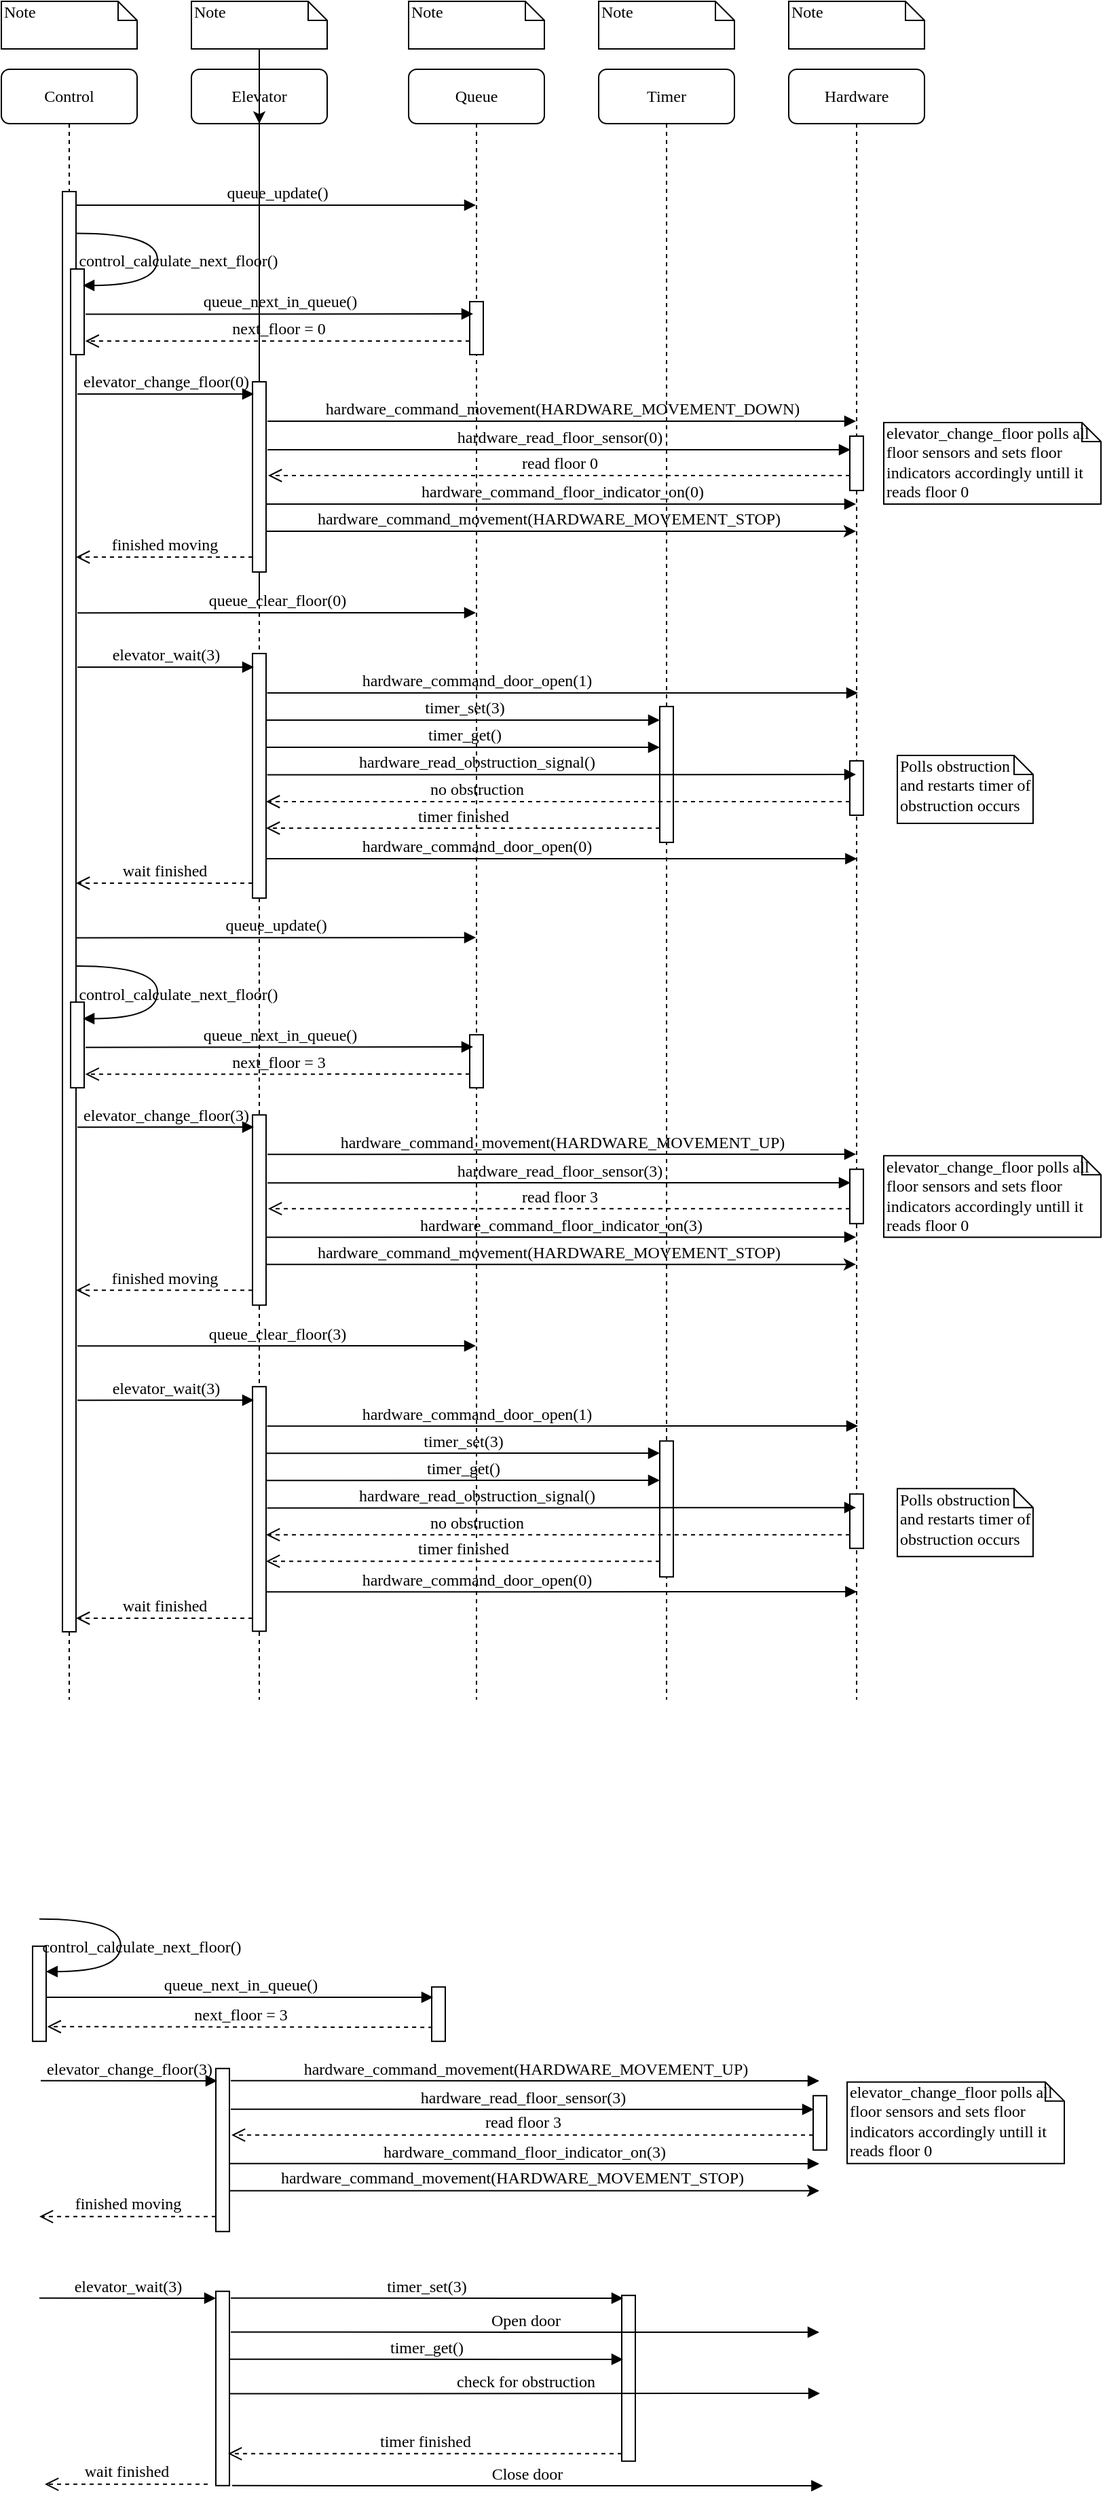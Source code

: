 <mxfile version="12.7.9" type="device"><diagram name="Page-1" id="13e1069c-82ec-6db2-03f1-153e76fe0fe0"><mxGraphModel dx="543" dy="304" grid="1" gridSize="10" guides="1" tooltips="1" connect="1" arrows="1" fold="1" page="1" pageScale="1" pageWidth="1100" pageHeight="850" background="#ffffff" math="0" shadow="0"><root><mxCell id="0"/><mxCell id="1" parent="0"/><mxCell id="7baba1c4bc27f4b0-3" value="Queue" style="shape=umlLifeline;perimeter=lifelinePerimeter;whiteSpace=wrap;html=1;container=1;collapsible=0;recursiveResize=0;outlineConnect=0;rounded=1;shadow=0;comic=0;labelBackgroundColor=none;strokeWidth=1;fontFamily=Verdana;fontSize=12;align=center;" parent="1" vertex="1"><mxGeometry x="400" y="80" width="100" height="1200" as="geometry"/></mxCell><mxCell id="SRN21zFHTYC_Pil22nZs-37" value="" style="html=1;points=[];perimeter=orthogonalPerimeter;rounded=0;shadow=0;comic=0;labelBackgroundColor=none;strokeWidth=1;fontFamily=Verdana;fontSize=12;align=center;" parent="7baba1c4bc27f4b0-3" vertex="1"><mxGeometry x="45" y="171" width="10" height="39" as="geometry"/></mxCell><mxCell id="7baba1c4bc27f4b0-2" value="Elevator" style="shape=umlLifeline;perimeter=lifelinePerimeter;whiteSpace=wrap;html=1;container=1;collapsible=0;recursiveResize=0;outlineConnect=0;rounded=1;shadow=0;comic=0;labelBackgroundColor=none;strokeWidth=1;fontFamily=Verdana;fontSize=12;align=center;" parent="1" vertex="1"><mxGeometry x="240" y="80" width="100" height="1200" as="geometry"/></mxCell><mxCell id="LJpuby5YOJL1nK9KyvGt-10" style="edgeStyle=orthogonalEdgeStyle;rounded=0;orthogonalLoop=1;jettySize=auto;html=1;" edge="1" parent="7baba1c4bc27f4b0-2" source="SRN21zFHTYC_Pil22nZs-2" target="7baba1c4bc27f4b0-2"><mxGeometry relative="1" as="geometry"/></mxCell><mxCell id="SRN21zFHTYC_Pil22nZs-2" value="" style="html=1;points=[];perimeter=orthogonalPerimeter;rounded=0;shadow=0;comic=0;labelBackgroundColor=none;strokeWidth=1;fontFamily=Verdana;fontSize=12;align=center;" parent="7baba1c4bc27f4b0-2" vertex="1"><mxGeometry x="45" y="230" width="10" height="140" as="geometry"/></mxCell><mxCell id="SRN21zFHTYC_Pil22nZs-9" value="" style="html=1;points=[];perimeter=orthogonalPerimeter;rounded=0;shadow=0;comic=0;labelBackgroundColor=none;strokeWidth=1;fontFamily=Verdana;fontSize=12;align=center;" parent="7baba1c4bc27f4b0-2" vertex="1"><mxGeometry x="45" y="430" width="10" height="180" as="geometry"/></mxCell><mxCell id="7baba1c4bc27f4b0-4" value="Timer" style="shape=umlLifeline;perimeter=lifelinePerimeter;whiteSpace=wrap;html=1;container=1;collapsible=0;recursiveResize=0;outlineConnect=0;rounded=1;shadow=0;comic=0;labelBackgroundColor=none;strokeWidth=1;fontFamily=Verdana;fontSize=12;align=center;" parent="1" vertex="1"><mxGeometry x="540" y="80" width="100" height="1200" as="geometry"/></mxCell><mxCell id="7baba1c4bc27f4b0-5" value="Hardware" style="shape=umlLifeline;perimeter=lifelinePerimeter;whiteSpace=wrap;html=1;container=1;collapsible=0;recursiveResize=0;outlineConnect=0;rounded=1;shadow=0;comic=0;labelBackgroundColor=none;strokeWidth=1;fontFamily=Verdana;fontSize=12;align=center;" parent="1" vertex="1"><mxGeometry x="680" y="80" width="100" height="1200" as="geometry"/></mxCell><mxCell id="SRN21zFHTYC_Pil22nZs-31" value="" style="html=1;points=[];perimeter=orthogonalPerimeter;rounded=0;shadow=0;comic=0;labelBackgroundColor=none;strokeWidth=1;fontFamily=Verdana;fontSize=12;align=center;" parent="7baba1c4bc27f4b0-5" vertex="1"><mxGeometry x="45" y="270" width="10" height="40" as="geometry"/></mxCell><mxCell id="LJpuby5YOJL1nK9KyvGt-16" value="" style="rounded=0;whiteSpace=wrap;html=1;" vertex="1" parent="7baba1c4bc27f4b0-5"><mxGeometry x="45" y="509" width="10" height="40" as="geometry"/></mxCell><mxCell id="7baba1c4bc27f4b0-8" value="Control" style="shape=umlLifeline;perimeter=lifelinePerimeter;whiteSpace=wrap;html=1;container=1;collapsible=0;recursiveResize=0;outlineConnect=0;rounded=1;shadow=0;comic=0;labelBackgroundColor=none;strokeWidth=1;fontFamily=Verdana;fontSize=12;align=center;" parent="1" vertex="1"><mxGeometry x="100" y="80" width="100" height="1200" as="geometry"/></mxCell><mxCell id="7baba1c4bc27f4b0-9" value="" style="html=1;points=[];perimeter=orthogonalPerimeter;rounded=0;shadow=0;comic=0;labelBackgroundColor=none;strokeWidth=1;fontFamily=Verdana;fontSize=12;align=center;" parent="7baba1c4bc27f4b0-8" vertex="1"><mxGeometry x="45" y="90" width="10" height="1060" as="geometry"/></mxCell><mxCell id="SRN21zFHTYC_Pil22nZs-34" value="" style="html=1;points=[];perimeter=orthogonalPerimeter;rounded=0;shadow=0;comic=0;labelBackgroundColor=none;strokeWidth=1;fontFamily=Verdana;fontSize=12;align=center;" parent="7baba1c4bc27f4b0-8" vertex="1"><mxGeometry x="51" y="147" width="10" height="63" as="geometry"/></mxCell><mxCell id="7baba1c4bc27f4b0-22" value="" style="html=1;points=[];perimeter=orthogonalPerimeter;rounded=0;shadow=0;comic=0;labelBackgroundColor=none;strokeWidth=1;fontFamily=Verdana;fontSize=12;align=center;" parent="1" vertex="1"><mxGeometry x="585" y="549" width="10" height="100" as="geometry"/></mxCell><mxCell id="7baba1c4bc27f4b0-11" value="queue_update()" style="html=1;verticalAlign=bottom;endArrow=block;labelBackgroundColor=none;fontFamily=Verdana;fontSize=12;edgeStyle=elbowEdgeStyle;elbow=vertical;" parent="1" edge="1"><mxGeometry relative="1" as="geometry"><mxPoint x="155" y="180" as="sourcePoint"/><mxPoint x="449.5" y="180" as="targetPoint"/></mxGeometry></mxCell><mxCell id="7baba1c4bc27f4b0-40" value="Note" style="shape=note;whiteSpace=wrap;html=1;size=14;verticalAlign=top;align=left;spacingTop=-6;rounded=0;shadow=0;comic=0;labelBackgroundColor=none;strokeWidth=1;fontFamily=Verdana;fontSize=12" parent="1" vertex="1"><mxGeometry x="100" y="30" width="100" height="35" as="geometry"/></mxCell><mxCell id="7baba1c4bc27f4b0-41" value="Note" style="shape=note;whiteSpace=wrap;html=1;size=14;verticalAlign=top;align=left;spacingTop=-6;rounded=0;shadow=0;comic=0;labelBackgroundColor=none;strokeWidth=1;fontFamily=Verdana;fontSize=12" parent="1" vertex="1"><mxGeometry x="240" y="30" width="100" height="35" as="geometry"/></mxCell><mxCell id="7baba1c4bc27f4b0-42" value="Note" style="shape=note;whiteSpace=wrap;html=1;size=14;verticalAlign=top;align=left;spacingTop=-6;rounded=0;shadow=0;comic=0;labelBackgroundColor=none;strokeWidth=1;fontFamily=Verdana;fontSize=12" parent="1" vertex="1"><mxGeometry x="400" y="30" width="100" height="35" as="geometry"/></mxCell><mxCell id="7baba1c4bc27f4b0-43" value="Note" style="shape=note;whiteSpace=wrap;html=1;size=14;verticalAlign=top;align=left;spacingTop=-6;rounded=0;shadow=0;comic=0;labelBackgroundColor=none;strokeWidth=1;fontFamily=Verdana;fontSize=12" parent="1" vertex="1"><mxGeometry x="540" y="30" width="100" height="35" as="geometry"/></mxCell><mxCell id="7baba1c4bc27f4b0-44" value="Note" style="shape=note;whiteSpace=wrap;html=1;size=14;verticalAlign=top;align=left;spacingTop=-6;rounded=0;shadow=0;comic=0;labelBackgroundColor=none;strokeWidth=1;fontFamily=Verdana;fontSize=12" parent="1" vertex="1"><mxGeometry x="680" y="30" width="100" height="35" as="geometry"/></mxCell><mxCell id="SRN21zFHTYC_Pil22nZs-1" value="control_calculate_next_floor()" style="html=1;verticalAlign=bottom;endArrow=block;labelBackgroundColor=none;fontFamily=Verdana;fontSize=12;elbow=vertical;edgeStyle=orthogonalEdgeStyle;curved=1;exitX=1.008;exitY=0.029;exitDx=0;exitDy=0;exitPerimeter=0;" parent="1" edge="1" source="7baba1c4bc27f4b0-9"><mxGeometry x="0.284" y="-18" relative="1" as="geometry"><mxPoint x="160" y="200" as="sourcePoint"/><mxPoint x="160" y="239.1" as="targetPoint"/><Array as="points"><mxPoint x="215" y="201"/><mxPoint x="215" y="239"/></Array><mxPoint x="15" y="9" as="offset"/></mxGeometry></mxCell><mxCell id="SRN21zFHTYC_Pil22nZs-3" value="elevator_change_floor(0)" style="html=1;verticalAlign=bottom;endArrow=block;entryX=0;entryY=0;labelBackgroundColor=none;fontFamily=Verdana;fontSize=12;edgeStyle=elbowEdgeStyle;elbow=vertical;" parent="1" edge="1"><mxGeometry relative="1" as="geometry"><mxPoint x="156" y="319" as="sourcePoint"/><mxPoint x="286" y="319" as="targetPoint"/></mxGeometry></mxCell><mxCell id="SRN21zFHTYC_Pil22nZs-4" value="finished moving" style="html=1;verticalAlign=bottom;endArrow=open;dashed=1;endSize=8;labelBackgroundColor=none;fontFamily=Verdana;fontSize=12;edgeStyle=elbowEdgeStyle;elbow=vertical;" parent="1" edge="1"><mxGeometry relative="1" as="geometry"><mxPoint x="155" y="439" as="targetPoint"/><Array as="points"><mxPoint x="230" y="439"/><mxPoint x="260" y="439"/></Array><mxPoint x="285" y="439" as="sourcePoint"/></mxGeometry></mxCell><mxCell id="SRN21zFHTYC_Pil22nZs-8" value="elevator_wait(3)" style="html=1;verticalAlign=bottom;endArrow=block;entryX=0;entryY=0;labelBackgroundColor=none;fontFamily=Verdana;fontSize=12;edgeStyle=elbowEdgeStyle;elbow=vertical;" parent="1" edge="1"><mxGeometry relative="1" as="geometry"><mxPoint x="156" y="520" as="sourcePoint"/><mxPoint x="286" y="520" as="targetPoint"/></mxGeometry></mxCell><mxCell id="SRN21zFHTYC_Pil22nZs-10" value="timer_set(3)" style="html=1;verticalAlign=bottom;endArrow=block;labelBackgroundColor=none;fontFamily=Verdana;fontSize=12;edgeStyle=elbowEdgeStyle;elbow=vertical;" parent="1" edge="1"><mxGeometry relative="1" as="geometry"><mxPoint x="295.5" y="559" as="sourcePoint"/><mxPoint x="585" y="559.207" as="targetPoint"/></mxGeometry></mxCell><mxCell id="SRN21zFHTYC_Pil22nZs-11" value="timer_get()" style="html=1;verticalAlign=bottom;endArrow=block;labelBackgroundColor=none;fontFamily=Verdana;fontSize=12;edgeStyle=elbowEdgeStyle;elbow=vertical;" parent="1" edge="1"><mxGeometry relative="1" as="geometry"><mxPoint x="295.5" y="579" as="sourcePoint"/><mxPoint x="585" y="579" as="targetPoint"/></mxGeometry></mxCell><mxCell id="SRN21zFHTYC_Pil22nZs-12" value="timer finished" style="html=1;verticalAlign=bottom;endArrow=open;dashed=1;endSize=8;labelBackgroundColor=none;fontFamily=Verdana;fontSize=12;edgeStyle=elbowEdgeStyle;elbow=vertical;" parent="1" edge="1"><mxGeometry relative="1" as="geometry"><mxPoint x="295" y="638.5" as="targetPoint"/><Array as="points"><mxPoint x="530" y="638.5"/><mxPoint x="560" y="638.5"/></Array><mxPoint x="585" y="638.5" as="sourcePoint"/></mxGeometry></mxCell><mxCell id="SRN21zFHTYC_Pil22nZs-13" value="wait finished" style="html=1;verticalAlign=bottom;endArrow=open;dashed=1;endSize=8;labelBackgroundColor=none;fontFamily=Verdana;fontSize=12;edgeStyle=elbowEdgeStyle;elbow=vertical;" parent="1" edge="1"><mxGeometry relative="1" as="geometry"><mxPoint x="155" y="679" as="targetPoint"/><Array as="points"><mxPoint x="220" y="679"/><mxPoint x="250" y="679"/></Array><mxPoint x="285" y="679" as="sourcePoint"/></mxGeometry></mxCell><mxCell id="SRN21zFHTYC_Pil22nZs-14" value="hardware_command_movement(HARDWARE_MOVEMENT_DOWN)" style="html=1;verticalAlign=bottom;endArrow=block;labelBackgroundColor=none;fontFamily=Verdana;fontSize=12;edgeStyle=elbowEdgeStyle;elbow=vertical;" parent="1" edge="1" target="7baba1c4bc27f4b0-5"><mxGeometry relative="1" as="geometry"><mxPoint x="296" y="339" as="sourcePoint"/><mxPoint x="725.5" y="339.31" as="targetPoint"/></mxGeometry></mxCell><mxCell id="SRN21zFHTYC_Pil22nZs-15" value="hardware_read_floor_sensor(0)" style="html=1;verticalAlign=bottom;endArrow=block;labelBackgroundColor=none;fontFamily=Verdana;fontSize=12;edgeStyle=elbowEdgeStyle;elbow=vertical;" parent="1" edge="1"><mxGeometry relative="1" as="geometry"><mxPoint x="296" y="360" as="sourcePoint"/><mxPoint x="725.5" y="360" as="targetPoint"/></mxGeometry></mxCell><mxCell id="SRN21zFHTYC_Pil22nZs-16" value="read floor 0" style="html=1;verticalAlign=bottom;endArrow=open;dashed=1;endSize=8;labelBackgroundColor=none;fontFamily=Verdana;fontSize=12;edgeStyle=elbowEdgeStyle;elbow=vertical;" parent="1" edge="1" source="SRN21zFHTYC_Pil22nZs-31"><mxGeometry relative="1" as="geometry"><mxPoint x="296.5" y="379" as="targetPoint"/><Array as="points"><mxPoint x="682" y="379"/><mxPoint x="712" y="379"/></Array><mxPoint x="700" y="379" as="sourcePoint"/></mxGeometry></mxCell><mxCell id="SRN21zFHTYC_Pil22nZs-17" value="hardware_command_floor_indicator_on(0)" style="html=1;verticalAlign=bottom;endArrow=block;labelBackgroundColor=none;fontFamily=Verdana;fontSize=12;edgeStyle=elbowEdgeStyle;elbow=vertical;" parent="1" edge="1" target="7baba1c4bc27f4b0-5"><mxGeometry relative="1" as="geometry"><mxPoint x="295" y="400" as="sourcePoint"/><mxPoint x="724.5" y="400" as="targetPoint"/></mxGeometry></mxCell><mxCell id="SRN21zFHTYC_Pil22nZs-18" value="hardware_command_door_open(1)" style="html=1;verticalAlign=bottom;endArrow=block;entryX=0;entryY=0;labelBackgroundColor=none;fontFamily=Verdana;fontSize=12;edgeStyle=elbowEdgeStyle;elbow=vertical;" parent="1" edge="1"><mxGeometry x="-0.291" relative="1" as="geometry"><mxPoint x="295.81" y="539.034" as="sourcePoint"/><mxPoint x="731" y="539" as="targetPoint"/><mxPoint as="offset"/></mxGeometry></mxCell><mxCell id="SRN21zFHTYC_Pil22nZs-21" value="hardware_read_obstruction_signal()" style="html=1;verticalAlign=bottom;endArrow=block;labelBackgroundColor=none;fontFamily=Verdana;fontSize=12;edgeStyle=elbowEdgeStyle;elbow=vertical;" parent="1" edge="1"><mxGeometry x="-0.288" relative="1" as="geometry"><mxPoint x="295.81" y="599.294" as="sourcePoint"/><mxPoint x="729.5" y="599" as="targetPoint"/><Array as="points"><mxPoint x="314" y="599"/></Array><mxPoint as="offset"/></mxGeometry></mxCell><mxCell id="SRN21zFHTYC_Pil22nZs-22" value="hardware_command_door_open(0)" style="html=1;verticalAlign=bottom;endArrow=block;entryX=0;entryY=0;labelBackgroundColor=none;fontFamily=Verdana;fontSize=12;edgeStyle=elbowEdgeStyle;elbow=vertical;" parent="1" edge="1"><mxGeometry x="-0.288" relative="1" as="geometry"><mxPoint x="295.0" y="661.034" as="sourcePoint"/><mxPoint x="730.19" y="661.0" as="targetPoint"/><mxPoint as="offset"/></mxGeometry></mxCell><mxCell id="SRN21zFHTYC_Pil22nZs-35" value="queue_next_in_queue()" style="html=1;verticalAlign=bottom;endArrow=block;labelBackgroundColor=none;fontFamily=Verdana;fontSize=12;edgeStyle=elbowEdgeStyle;elbow=vertical;" parent="1" edge="1"><mxGeometry relative="1" as="geometry"><mxPoint x="162" y="260.28" as="sourcePoint"/><mxPoint x="447.5" y="260" as="targetPoint"/><Array as="points"/></mxGeometry></mxCell><mxCell id="SRN21zFHTYC_Pil22nZs-38" value="next_floor = 0" style="html=1;verticalAlign=bottom;endArrow=open;dashed=1;endSize=8;labelBackgroundColor=none;fontFamily=Verdana;fontSize=12;edgeStyle=elbowEdgeStyle;elbow=vertical;exitX=-0.003;exitY=0.742;exitDx=0;exitDy=0;exitPerimeter=0;" parent="1" edge="1" source="SRN21zFHTYC_Pil22nZs-37"><mxGeometry relative="1" as="geometry"><mxPoint x="161.81" y="280" as="targetPoint"/><Array as="points"><mxPoint x="400" y="280"/><mxPoint x="430" y="280"/></Array><mxPoint x="440" y="280" as="sourcePoint"/></mxGeometry></mxCell><mxCell id="SRN21zFHTYC_Pil22nZs-59" value="queue_update()" style="html=1;verticalAlign=bottom;endArrow=block;labelBackgroundColor=none;fontFamily=Verdana;fontSize=12;edgeStyle=elbowEdgeStyle;elbow=vertical;" parent="1" edge="1"><mxGeometry relative="1" as="geometry"><mxPoint x="155" y="719.21" as="sourcePoint"/><mxPoint x="449.5" y="719.003" as="targetPoint"/></mxGeometry></mxCell><mxCell id="SRN21zFHTYC_Pil22nZs-63" value="queue_clear_floor(0)" style="html=1;verticalAlign=bottom;endArrow=block;labelBackgroundColor=none;fontFamily=Verdana;fontSize=12;edgeStyle=elbowEdgeStyle;elbow=vertical;" parent="1" edge="1"><mxGeometry relative="1" as="geometry"><mxPoint x="156" y="480.07" as="sourcePoint"/><mxPoint x="449.5" y="480" as="targetPoint"/></mxGeometry></mxCell><mxCell id="LJpuby5YOJL1nK9KyvGt-3" value="elevator_change_floor polls all floor sensors and sets floor indicators accordingly untill it reads floor 0" style="shape=note;whiteSpace=wrap;html=1;size=14;verticalAlign=top;align=left;spacingTop=-6;rounded=0;shadow=0;comic=0;labelBackgroundColor=none;strokeWidth=1;fontFamily=Verdana;fontSize=12" vertex="1" parent="1"><mxGeometry x="750" y="340" width="160" height="60" as="geometry"/></mxCell><mxCell id="LJpuby5YOJL1nK9KyvGt-5" value="" style="endArrow=classic;html=1;" edge="1" parent="1" source="SRN21zFHTYC_Pil22nZs-2"><mxGeometry width="50" height="50" relative="1" as="geometry"><mxPoint x="330" y="420" as="sourcePoint"/><mxPoint x="729.5" y="420" as="targetPoint"/></mxGeometry></mxCell><mxCell id="LJpuby5YOJL1nK9KyvGt-6" value="&lt;span style=&quot;font-family: &amp;#34;verdana&amp;#34;&quot;&gt;hardware_command_movement(HARDWARE_MOVEMENT_STOP)&lt;/span&gt;" style="text;html=1;align=center;verticalAlign=middle;resizable=0;points=[];autosize=1;" vertex="1" parent="1"><mxGeometry x="323" y="401" width="360" height="20" as="geometry"/></mxCell><mxCell id="LJpuby5YOJL1nK9KyvGt-20" value="no obstruction" style="html=1;verticalAlign=bottom;endArrow=open;dashed=1;endSize=8;labelBackgroundColor=none;fontFamily=Verdana;fontSize=12;edgeStyle=elbowEdgeStyle;elbow=vertical;exitX=0;exitY=0.75;exitDx=0;exitDy=0;" edge="1" parent="1" source="LJpuby5YOJL1nK9KyvGt-16"><mxGeometry x="0.279" relative="1" as="geometry"><mxPoint x="295" y="619" as="targetPoint"/><Array as="points"><mxPoint x="530" y="619"/><mxPoint x="560" y="619"/></Array><mxPoint x="710" y="619" as="sourcePoint"/><mxPoint as="offset"/></mxGeometry></mxCell><mxCell id="LJpuby5YOJL1nK9KyvGt-21" value="Polls obstruction and restarts timer of obstruction occurs" style="shape=note;whiteSpace=wrap;html=1;size=14;verticalAlign=top;align=left;spacingTop=-6;rounded=0;shadow=0;comic=0;labelBackgroundColor=none;strokeWidth=1;fontFamily=Verdana;fontSize=12" vertex="1" parent="1"><mxGeometry x="760" y="585" width="100" height="50" as="geometry"/></mxCell><mxCell id="SRN21zFHTYC_Pil22nZs-77" value="" style="html=1;points=[];perimeter=orthogonalPerimeter;rounded=0;shadow=0;comic=0;labelBackgroundColor=none;strokeWidth=1;fontFamily=Verdana;fontSize=12;align=center;" parent="1" vertex="1"><mxGeometry x="258" y="1715.4" width="10" height="143" as="geometry"/></mxCell><mxCell id="SRN21zFHTYC_Pil22nZs-68" value="" style="html=1;points=[];perimeter=orthogonalPerimeter;rounded=0;shadow=0;comic=0;labelBackgroundColor=none;strokeWidth=1;fontFamily=Verdana;fontSize=12;align=center;" parent="1" vertex="1"><mxGeometry x="557" y="1718.4" width="10" height="122" as="geometry"/></mxCell><mxCell id="SRN21zFHTYC_Pil22nZs-69" value="elevator_wait(3)" style="html=1;verticalAlign=bottom;endArrow=block;entryX=0;entryY=0;labelBackgroundColor=none;fontFamily=Verdana;fontSize=12;edgeStyle=elbowEdgeStyle;elbow=vertical;" parent="1" edge="1"><mxGeometry relative="1" as="geometry"><mxPoint x="128" y="1720.4" as="sourcePoint"/><mxPoint x="258" y="1720.4" as="targetPoint"/></mxGeometry></mxCell><mxCell id="SRN21zFHTYC_Pil22nZs-70" value="timer_set(3)" style="html=1;verticalAlign=bottom;endArrow=block;labelBackgroundColor=none;fontFamily=Verdana;fontSize=12;edgeStyle=elbowEdgeStyle;elbow=vertical;" parent="1" edge="1"><mxGeometry relative="1" as="geometry"><mxPoint x="269" y="1720.4" as="sourcePoint"/><mxPoint x="558" y="1720.4" as="targetPoint"/></mxGeometry></mxCell><mxCell id="SRN21zFHTYC_Pil22nZs-71" value="timer_get()" style="html=1;verticalAlign=bottom;endArrow=block;labelBackgroundColor=none;fontFamily=Verdana;fontSize=12;edgeStyle=elbowEdgeStyle;elbow=vertical;" parent="1" edge="1"><mxGeometry relative="1" as="geometry"><mxPoint x="268.5" y="1765.4" as="sourcePoint"/><mxPoint x="558" y="1765.4" as="targetPoint"/></mxGeometry></mxCell><mxCell id="SRN21zFHTYC_Pil22nZs-72" value="timer finished" style="html=1;verticalAlign=bottom;endArrow=open;dashed=1;endSize=8;labelBackgroundColor=none;fontFamily=Verdana;fontSize=12;edgeStyle=elbowEdgeStyle;elbow=vertical;" parent="1" edge="1"><mxGeometry relative="1" as="geometry"><mxPoint x="267" y="1834.9" as="targetPoint"/><Array as="points"><mxPoint x="502" y="1834.9"/><mxPoint x="532" y="1834.9"/></Array><mxPoint x="557" y="1834.9" as="sourcePoint"/></mxGeometry></mxCell><mxCell id="SRN21zFHTYC_Pil22nZs-73" value="wait finished" style="html=1;verticalAlign=bottom;endArrow=open;dashed=1;endSize=8;labelBackgroundColor=none;fontFamily=Verdana;fontSize=12;edgeStyle=elbowEdgeStyle;elbow=vertical;" parent="1" edge="1"><mxGeometry relative="1" as="geometry"><mxPoint x="132" y="1857.4" as="targetPoint"/><Array as="points"><mxPoint x="197" y="1857.4"/><mxPoint x="227" y="1857.4"/></Array><mxPoint x="252" y="1857.4" as="sourcePoint"/></mxGeometry></mxCell><mxCell id="SRN21zFHTYC_Pil22nZs-74" value="Open door" style="html=1;verticalAlign=bottom;endArrow=block;labelBackgroundColor=none;fontFamily=Verdana;fontSize=12;edgeStyle=elbowEdgeStyle;elbow=vertical;" parent="1" edge="1"><mxGeometry relative="1" as="geometry"><mxPoint x="269" y="1745.4" as="sourcePoint"/><mxPoint x="702.5" y="1745.4" as="targetPoint"/></mxGeometry></mxCell><mxCell id="SRN21zFHTYC_Pil22nZs-75" value="check for obstruction" style="html=1;verticalAlign=bottom;endArrow=block;entryX=0;entryY=0;labelBackgroundColor=none;fontFamily=Verdana;fontSize=12;edgeStyle=elbowEdgeStyle;elbow=vertical;" parent="1" edge="1"><mxGeometry relative="1" as="geometry"><mxPoint x="267.81" y="1790.744" as="sourcePoint"/><mxPoint x="703.0" y="1790.71" as="targetPoint"/></mxGeometry></mxCell><mxCell id="SRN21zFHTYC_Pil22nZs-76" value="Close door" style="html=1;verticalAlign=bottom;endArrow=block;entryX=0;entryY=0;labelBackgroundColor=none;fontFamily=Verdana;fontSize=12;edgeStyle=elbowEdgeStyle;elbow=vertical;" parent="1" edge="1"><mxGeometry relative="1" as="geometry"><mxPoint x="270.0" y="1858.434" as="sourcePoint"/><mxPoint x="705.19" y="1858.4" as="targetPoint"/></mxGeometry></mxCell><mxCell id="SRN21zFHTYC_Pil22nZs-57" value="" style="html=1;points=[];perimeter=orthogonalPerimeter;rounded=0;shadow=0;comic=0;labelBackgroundColor=none;strokeWidth=1;fontFamily=Verdana;fontSize=12;align=center;" parent="1" vertex="1"><mxGeometry x="417" y="1491.4" width="10" height="40" as="geometry"/></mxCell><mxCell id="SRN21zFHTYC_Pil22nZs-58" value="" style="html=1;points=[];perimeter=orthogonalPerimeter;rounded=0;shadow=0;comic=0;labelBackgroundColor=none;strokeWidth=1;fontFamily=Verdana;fontSize=12;align=center;" parent="1" vertex="1"><mxGeometry x="123" y="1461.4" width="10" height="70" as="geometry"/></mxCell><mxCell id="SRN21zFHTYC_Pil22nZs-61" value="queue_next_in_queue()" style="html=1;verticalAlign=bottom;endArrow=block;labelBackgroundColor=none;fontFamily=Verdana;fontSize=12;edgeStyle=elbowEdgeStyle;elbow=vertical;exitX=0.917;exitY=0.487;exitDx=0;exitDy=0;exitPerimeter=0;" parent="1" edge="1"><mxGeometry relative="1" as="geometry"><mxPoint x="133.17" y="1499.001" as="sourcePoint"/><mxPoint x="418" y="1499.4" as="targetPoint"/></mxGeometry></mxCell><mxCell id="SRN21zFHTYC_Pil22nZs-62" value="next_floor = 3" style="html=1;verticalAlign=bottom;endArrow=open;dashed=1;endSize=8;labelBackgroundColor=none;fontFamily=Verdana;fontSize=12;edgeStyle=elbowEdgeStyle;elbow=vertical;exitX=0.058;exitY=0.742;exitDx=0;exitDy=0;exitPerimeter=0;" parent="1" edge="1" source="SRN21zFHTYC_Pil22nZs-57"><mxGeometry relative="1" as="geometry"><mxPoint x="133.81" y="1520.61" as="targetPoint"/><Array as="points"><mxPoint x="372" y="1520.61"/><mxPoint x="402" y="1520.61"/></Array><mxPoint x="412" y="1520.61" as="sourcePoint"/></mxGeometry></mxCell><mxCell id="LJpuby5YOJL1nK9KyvGt-22" value="control_calculate_next_floor()" style="html=1;verticalAlign=bottom;endArrow=block;labelBackgroundColor=none;fontFamily=Verdana;fontSize=12;elbow=vertical;edgeStyle=orthogonalEdgeStyle;curved=1;exitX=1.013;exitY=0.032;exitDx=0;exitDy=0;exitPerimeter=0;" edge="1" parent="1"><mxGeometry x="0.284" y="-18" relative="1" as="geometry"><mxPoint x="128" y="1441.4" as="sourcePoint"/><mxPoint x="132.87" y="1480.1" as="targetPoint"/><Array as="points"><mxPoint x="187.87" y="1441"/><mxPoint x="187.87" y="1480"/></Array><mxPoint x="15" y="9" as="offset"/></mxGeometry></mxCell><mxCell id="LJpuby5YOJL1nK9KyvGt-24" value="" style="html=1;points=[];perimeter=orthogonalPerimeter;rounded=0;shadow=0;comic=0;labelBackgroundColor=none;strokeWidth=1;fontFamily=Verdana;fontSize=12;align=center;" vertex="1" parent="1"><mxGeometry x="258" y="1551.4" width="10" height="120" as="geometry"/></mxCell><mxCell id="LJpuby5YOJL1nK9KyvGt-25" value="" style="html=1;points=[];perimeter=orthogonalPerimeter;rounded=0;shadow=0;comic=0;labelBackgroundColor=none;strokeWidth=1;fontFamily=Verdana;fontSize=12;align=center;" vertex="1" parent="1"><mxGeometry x="698" y="1571.4" width="10" height="40" as="geometry"/></mxCell><mxCell id="LJpuby5YOJL1nK9KyvGt-26" value="elevator_change_floor(3)" style="html=1;verticalAlign=bottom;endArrow=block;entryX=0;entryY=0;labelBackgroundColor=none;fontFamily=Verdana;fontSize=12;edgeStyle=elbowEdgeStyle;elbow=vertical;" edge="1" parent="1"><mxGeometry relative="1" as="geometry"><mxPoint x="129" y="1560.4" as="sourcePoint"/><mxPoint x="259" y="1560.4" as="targetPoint"/></mxGeometry></mxCell><mxCell id="LJpuby5YOJL1nK9KyvGt-27" value="finished moving" style="html=1;verticalAlign=bottom;endArrow=open;dashed=1;endSize=8;labelBackgroundColor=none;fontFamily=Verdana;fontSize=12;edgeStyle=elbowEdgeStyle;elbow=vertical;" edge="1" parent="1"><mxGeometry relative="1" as="geometry"><mxPoint x="128" y="1660.4" as="targetPoint"/><Array as="points"><mxPoint x="203" y="1660.4"/><mxPoint x="233" y="1660.4"/></Array><mxPoint x="258" y="1660.4" as="sourcePoint"/></mxGeometry></mxCell><mxCell id="LJpuby5YOJL1nK9KyvGt-28" value="hardware_command_movement(HARDWARE_MOVEMENT_UP)" style="html=1;verticalAlign=bottom;endArrow=block;labelBackgroundColor=none;fontFamily=Verdana;fontSize=12;edgeStyle=elbowEdgeStyle;elbow=vertical;" edge="1" parent="1"><mxGeometry relative="1" as="geometry"><mxPoint x="269" y="1560.4" as="sourcePoint"/><mxPoint x="702.5" y="1560.347" as="targetPoint"/></mxGeometry></mxCell><mxCell id="LJpuby5YOJL1nK9KyvGt-29" value="hardware_read_floor_sensor(3)" style="html=1;verticalAlign=bottom;endArrow=block;labelBackgroundColor=none;fontFamily=Verdana;fontSize=12;edgeStyle=elbowEdgeStyle;elbow=vertical;" edge="1" parent="1"><mxGeometry relative="1" as="geometry"><mxPoint x="269" y="1581.4" as="sourcePoint"/><mxPoint x="698.5" y="1581.4" as="targetPoint"/></mxGeometry></mxCell><mxCell id="LJpuby5YOJL1nK9KyvGt-30" value="read floor 3" style="html=1;verticalAlign=bottom;endArrow=open;dashed=1;endSize=8;labelBackgroundColor=none;fontFamily=Verdana;fontSize=12;edgeStyle=elbowEdgeStyle;elbow=vertical;" edge="1" parent="1" source="LJpuby5YOJL1nK9KyvGt-25"><mxGeometry relative="1" as="geometry"><mxPoint x="269.5" y="1600.4" as="targetPoint"/><Array as="points"><mxPoint x="655" y="1600.4"/><mxPoint x="685" y="1600.4"/></Array><mxPoint x="673" y="1600.4" as="sourcePoint"/></mxGeometry></mxCell><mxCell id="LJpuby5YOJL1nK9KyvGt-31" value="hardware_command_floor_indicator_on(3)" style="html=1;verticalAlign=bottom;endArrow=block;labelBackgroundColor=none;fontFamily=Verdana;fontSize=12;edgeStyle=elbowEdgeStyle;elbow=vertical;" edge="1" parent="1"><mxGeometry relative="1" as="geometry"><mxPoint x="268" y="1621.4" as="sourcePoint"/><mxPoint x="702.5" y="1621.4" as="targetPoint"/></mxGeometry></mxCell><mxCell id="LJpuby5YOJL1nK9KyvGt-32" value="elevator_change_floor polls all floor sensors and sets floor indicators accordingly untill it reads floor 0" style="shape=note;whiteSpace=wrap;html=1;size=14;verticalAlign=top;align=left;spacingTop=-6;rounded=0;shadow=0;comic=0;labelBackgroundColor=none;strokeWidth=1;fontFamily=Verdana;fontSize=12" vertex="1" parent="1"><mxGeometry x="723" y="1561.4" width="160" height="60" as="geometry"/></mxCell><mxCell id="LJpuby5YOJL1nK9KyvGt-33" value="" style="endArrow=classic;html=1;" edge="1" parent="1" source="LJpuby5YOJL1nK9KyvGt-24"><mxGeometry width="50" height="50" relative="1" as="geometry"><mxPoint x="303" y="1641.4" as="sourcePoint"/><mxPoint x="702.5" y="1641.4" as="targetPoint"/></mxGeometry></mxCell><mxCell id="LJpuby5YOJL1nK9KyvGt-34" value="&lt;span style=&quot;font-family: &amp;#34;verdana&amp;#34;&quot;&gt;hardware_command_movement(HARDWARE_MOVEMENT_STOP)&lt;/span&gt;" style="text;html=1;align=center;verticalAlign=middle;resizable=0;points=[];autosize=1;" vertex="1" parent="1"><mxGeometry x="296" y="1622.4" width="360" height="20" as="geometry"/></mxCell><mxCell id="LJpuby5YOJL1nK9KyvGt-39" value="" style="html=1;points=[];perimeter=orthogonalPerimeter;rounded=0;shadow=0;comic=0;labelBackgroundColor=none;strokeWidth=1;fontFamily=Verdana;fontSize=12;align=center;" vertex="1" parent="1"><mxGeometry x="445" y="790.6" width="10" height="39" as="geometry"/></mxCell><mxCell id="LJpuby5YOJL1nK9KyvGt-40" value="" style="html=1;points=[];perimeter=orthogonalPerimeter;rounded=0;shadow=0;comic=0;labelBackgroundColor=none;strokeWidth=1;fontFamily=Verdana;fontSize=12;align=center;" vertex="1" parent="1"><mxGeometry x="285" y="849.6" width="10" height="140" as="geometry"/></mxCell><mxCell id="LJpuby5YOJL1nK9KyvGt-41" value="" style="html=1;points=[];perimeter=orthogonalPerimeter;rounded=0;shadow=0;comic=0;labelBackgroundColor=none;strokeWidth=1;fontFamily=Verdana;fontSize=12;align=center;" vertex="1" parent="1"><mxGeometry x="285" y="1049.6" width="10" height="180" as="geometry"/></mxCell><mxCell id="LJpuby5YOJL1nK9KyvGt-42" value="" style="html=1;points=[];perimeter=orthogonalPerimeter;rounded=0;shadow=0;comic=0;labelBackgroundColor=none;strokeWidth=1;fontFamily=Verdana;fontSize=12;align=center;" vertex="1" parent="1"><mxGeometry x="725" y="889.6" width="10" height="40" as="geometry"/></mxCell><mxCell id="LJpuby5YOJL1nK9KyvGt-43" value="" style="rounded=0;whiteSpace=wrap;html=1;" vertex="1" parent="1"><mxGeometry x="725" y="1128.6" width="10" height="40" as="geometry"/></mxCell><mxCell id="LJpuby5YOJL1nK9KyvGt-44" value="" style="html=1;points=[];perimeter=orthogonalPerimeter;rounded=0;shadow=0;comic=0;labelBackgroundColor=none;strokeWidth=1;fontFamily=Verdana;fontSize=12;align=center;" vertex="1" parent="1"><mxGeometry x="151" y="766.6" width="10" height="63" as="geometry"/></mxCell><mxCell id="LJpuby5YOJL1nK9KyvGt-45" value="" style="html=1;points=[];perimeter=orthogonalPerimeter;rounded=0;shadow=0;comic=0;labelBackgroundColor=none;strokeWidth=1;fontFamily=Verdana;fontSize=12;align=center;" vertex="1" parent="1"><mxGeometry x="585" y="1089.6" width="10" height="100" as="geometry"/></mxCell><mxCell id="LJpuby5YOJL1nK9KyvGt-46" value="control_calculate_next_floor()" style="html=1;verticalAlign=bottom;endArrow=block;labelBackgroundColor=none;fontFamily=Verdana;fontSize=12;elbow=vertical;edgeStyle=orthogonalEdgeStyle;curved=1;exitX=1.013;exitY=0.032;exitDx=0;exitDy=0;exitPerimeter=0;" edge="1" parent="1"><mxGeometry x="0.284" y="-18" relative="1" as="geometry"><mxPoint x="155.13" y="740" as="sourcePoint"/><mxPoint x="160" y="778.7" as="targetPoint"/><Array as="points"><mxPoint x="215" y="739.6"/><mxPoint x="215" y="778.6"/></Array><mxPoint x="15" y="9" as="offset"/></mxGeometry></mxCell><mxCell id="LJpuby5YOJL1nK9KyvGt-47" value="elevator_change_floor(3)" style="html=1;verticalAlign=bottom;endArrow=block;entryX=0;entryY=0;labelBackgroundColor=none;fontFamily=Verdana;fontSize=12;edgeStyle=elbowEdgeStyle;elbow=vertical;" edge="1" parent="1"><mxGeometry relative="1" as="geometry"><mxPoint x="156" y="858.6" as="sourcePoint"/><mxPoint x="286" y="858.6" as="targetPoint"/></mxGeometry></mxCell><mxCell id="LJpuby5YOJL1nK9KyvGt-48" value="finished moving" style="html=1;verticalAlign=bottom;endArrow=open;dashed=1;endSize=8;labelBackgroundColor=none;fontFamily=Verdana;fontSize=12;edgeStyle=elbowEdgeStyle;elbow=vertical;" edge="1" parent="1"><mxGeometry relative="1" as="geometry"><mxPoint x="155" y="978.6" as="targetPoint"/><Array as="points"><mxPoint x="230" y="978.6"/><mxPoint x="260" y="978.6"/></Array><mxPoint x="285" y="978.6" as="sourcePoint"/></mxGeometry></mxCell><mxCell id="LJpuby5YOJL1nK9KyvGt-49" value="elevator_wait(3)" style="html=1;verticalAlign=bottom;endArrow=block;entryX=0;entryY=0;labelBackgroundColor=none;fontFamily=Verdana;fontSize=12;edgeStyle=elbowEdgeStyle;elbow=vertical;" edge="1" parent="1"><mxGeometry relative="1" as="geometry"><mxPoint x="156" y="1059.6" as="sourcePoint"/><mxPoint x="286" y="1059.6" as="targetPoint"/></mxGeometry></mxCell><mxCell id="LJpuby5YOJL1nK9KyvGt-50" value="timer_set(3)" style="html=1;verticalAlign=bottom;endArrow=block;labelBackgroundColor=none;fontFamily=Verdana;fontSize=12;edgeStyle=elbowEdgeStyle;elbow=vertical;" edge="1" parent="1"><mxGeometry relative="1" as="geometry"><mxPoint x="295.5" y="1098.6" as="sourcePoint"/><mxPoint x="585" y="1098.807" as="targetPoint"/></mxGeometry></mxCell><mxCell id="LJpuby5YOJL1nK9KyvGt-51" value="timer_get()" style="html=1;verticalAlign=bottom;endArrow=block;labelBackgroundColor=none;fontFamily=Verdana;fontSize=12;edgeStyle=elbowEdgeStyle;elbow=vertical;" edge="1" parent="1"><mxGeometry relative="1" as="geometry"><mxPoint x="295.5" y="1118.6" as="sourcePoint"/><mxPoint x="585" y="1118.6" as="targetPoint"/></mxGeometry></mxCell><mxCell id="LJpuby5YOJL1nK9KyvGt-52" value="timer finished" style="html=1;verticalAlign=bottom;endArrow=open;dashed=1;endSize=8;labelBackgroundColor=none;fontFamily=Verdana;fontSize=12;edgeStyle=elbowEdgeStyle;elbow=vertical;" edge="1" parent="1"><mxGeometry relative="1" as="geometry"><mxPoint x="295" y="1178.1" as="targetPoint"/><Array as="points"><mxPoint x="530" y="1178.1"/><mxPoint x="560" y="1178.1"/></Array><mxPoint x="585" y="1178.1" as="sourcePoint"/></mxGeometry></mxCell><mxCell id="LJpuby5YOJL1nK9KyvGt-53" value="wait finished" style="html=1;verticalAlign=bottom;endArrow=open;dashed=1;endSize=8;labelBackgroundColor=none;fontFamily=Verdana;fontSize=12;edgeStyle=elbowEdgeStyle;elbow=vertical;" edge="1" parent="1"><mxGeometry relative="1" as="geometry"><mxPoint x="155" y="1220" as="targetPoint"/><Array as="points"><mxPoint x="220" y="1220"/><mxPoint x="250" y="1220"/></Array><mxPoint x="285" y="1220" as="sourcePoint"/></mxGeometry></mxCell><mxCell id="LJpuby5YOJL1nK9KyvGt-54" value="hardware_command_movement(HARDWARE_MOVEMENT_UP)" style="html=1;verticalAlign=bottom;endArrow=block;labelBackgroundColor=none;fontFamily=Verdana;fontSize=12;edgeStyle=elbowEdgeStyle;elbow=vertical;" edge="1" parent="1"><mxGeometry relative="1" as="geometry"><mxPoint x="296" y="878.6" as="sourcePoint"/><mxPoint x="729.5" y="878.359" as="targetPoint"/></mxGeometry></mxCell><mxCell id="LJpuby5YOJL1nK9KyvGt-55" value="hardware_read_floor_sensor(3)" style="html=1;verticalAlign=bottom;endArrow=block;labelBackgroundColor=none;fontFamily=Verdana;fontSize=12;edgeStyle=elbowEdgeStyle;elbow=vertical;" edge="1" parent="1"><mxGeometry relative="1" as="geometry"><mxPoint x="296" y="899.6" as="sourcePoint"/><mxPoint x="725.5" y="899.6" as="targetPoint"/></mxGeometry></mxCell><mxCell id="LJpuby5YOJL1nK9KyvGt-56" value="read floor 3" style="html=1;verticalAlign=bottom;endArrow=open;dashed=1;endSize=8;labelBackgroundColor=none;fontFamily=Verdana;fontSize=12;edgeStyle=elbowEdgeStyle;elbow=vertical;" edge="1" parent="1" source="LJpuby5YOJL1nK9KyvGt-42"><mxGeometry relative="1" as="geometry"><mxPoint x="296.5" y="918.6" as="targetPoint"/><Array as="points"><mxPoint x="682" y="918.6"/><mxPoint x="712" y="918.6"/></Array><mxPoint x="700" y="918.6" as="sourcePoint"/></mxGeometry></mxCell><mxCell id="LJpuby5YOJL1nK9KyvGt-57" value="hardware_command_floor_indicator_on(3)" style="html=1;verticalAlign=bottom;endArrow=block;labelBackgroundColor=none;fontFamily=Verdana;fontSize=12;edgeStyle=elbowEdgeStyle;elbow=vertical;" edge="1" parent="1"><mxGeometry relative="1" as="geometry"><mxPoint x="295" y="939.6" as="sourcePoint"/><mxPoint x="729.5" y="939.738" as="targetPoint"/></mxGeometry></mxCell><mxCell id="LJpuby5YOJL1nK9KyvGt-58" value="hardware_command_door_open(1)" style="html=1;verticalAlign=bottom;endArrow=block;entryX=0;entryY=0;labelBackgroundColor=none;fontFamily=Verdana;fontSize=12;edgeStyle=elbowEdgeStyle;elbow=vertical;" edge="1" parent="1"><mxGeometry x="-0.291" relative="1" as="geometry"><mxPoint x="295.81" y="1078.634" as="sourcePoint"/><mxPoint x="731.0" y="1078.6" as="targetPoint"/><mxPoint as="offset"/></mxGeometry></mxCell><mxCell id="LJpuby5YOJL1nK9KyvGt-59" value="hardware_read_obstruction_signal()" style="html=1;verticalAlign=bottom;endArrow=block;labelBackgroundColor=none;fontFamily=Verdana;fontSize=12;edgeStyle=elbowEdgeStyle;elbow=vertical;" edge="1" parent="1"><mxGeometry x="-0.288" relative="1" as="geometry"><mxPoint x="295.81" y="1138.894" as="sourcePoint"/><mxPoint x="729.5" y="1138.6" as="targetPoint"/><Array as="points"><mxPoint x="314" y="1138.6"/></Array><mxPoint as="offset"/></mxGeometry></mxCell><mxCell id="LJpuby5YOJL1nK9KyvGt-60" value="hardware_command_door_open(0)" style="html=1;verticalAlign=bottom;endArrow=block;entryX=0;entryY=0;labelBackgroundColor=none;fontFamily=Verdana;fontSize=12;edgeStyle=elbowEdgeStyle;elbow=vertical;" edge="1" parent="1"><mxGeometry x="-0.288" relative="1" as="geometry"><mxPoint x="295.0" y="1200.634" as="sourcePoint"/><mxPoint x="730.19" y="1200.6" as="targetPoint"/><mxPoint as="offset"/></mxGeometry></mxCell><mxCell id="LJpuby5YOJL1nK9KyvGt-61" value="queue_next_in_queue()" style="html=1;verticalAlign=bottom;endArrow=block;labelBackgroundColor=none;fontFamily=Verdana;fontSize=12;edgeStyle=elbowEdgeStyle;elbow=vertical;" edge="1" parent="1"><mxGeometry relative="1" as="geometry"><mxPoint x="162" y="799.88" as="sourcePoint"/><mxPoint x="447.5" y="799.6" as="targetPoint"/><Array as="points"/></mxGeometry></mxCell><mxCell id="LJpuby5YOJL1nK9KyvGt-62" value="next_floor = 3" style="html=1;verticalAlign=bottom;endArrow=open;dashed=1;endSize=8;labelBackgroundColor=none;fontFamily=Verdana;fontSize=12;edgeStyle=elbowEdgeStyle;elbow=vertical;exitX=-0.003;exitY=0.742;exitDx=0;exitDy=0;exitPerimeter=0;" edge="1" parent="1" source="LJpuby5YOJL1nK9KyvGt-39"><mxGeometry relative="1" as="geometry"><mxPoint x="161.81" y="819.6" as="targetPoint"/><Array as="points"><mxPoint x="400" y="819.6"/><mxPoint x="430" y="819.6"/></Array><mxPoint x="440" y="819.6" as="sourcePoint"/></mxGeometry></mxCell><mxCell id="LJpuby5YOJL1nK9KyvGt-63" value="queue_clear_floor(3)" style="html=1;verticalAlign=bottom;endArrow=block;labelBackgroundColor=none;fontFamily=Verdana;fontSize=12;edgeStyle=elbowEdgeStyle;elbow=vertical;" edge="1" parent="1"><mxGeometry relative="1" as="geometry"><mxPoint x="156" y="1019.67" as="sourcePoint"/><mxPoint x="449.5" y="1019.6" as="targetPoint"/></mxGeometry></mxCell><mxCell id="LJpuby5YOJL1nK9KyvGt-64" value="elevator_change_floor polls all floor sensors and sets floor indicators accordingly untill it reads floor 0" style="shape=note;whiteSpace=wrap;html=1;size=14;verticalAlign=top;align=left;spacingTop=-6;rounded=0;shadow=0;comic=0;labelBackgroundColor=none;strokeWidth=1;fontFamily=Verdana;fontSize=12" vertex="1" parent="1"><mxGeometry x="750" y="879.6" width="160" height="60" as="geometry"/></mxCell><mxCell id="LJpuby5YOJL1nK9KyvGt-65" value="" style="endArrow=classic;html=1;" edge="1" parent="1" source="LJpuby5YOJL1nK9KyvGt-40"><mxGeometry width="50" height="50" relative="1" as="geometry"><mxPoint x="330" y="959.6" as="sourcePoint"/><mxPoint x="729.5" y="959.6" as="targetPoint"/></mxGeometry></mxCell><mxCell id="LJpuby5YOJL1nK9KyvGt-66" value="&lt;span style=&quot;font-family: &amp;#34;verdana&amp;#34;&quot;&gt;hardware_command_movement(HARDWARE_MOVEMENT_STOP)&lt;/span&gt;" style="text;html=1;align=center;verticalAlign=middle;resizable=0;points=[];autosize=1;" vertex="1" parent="1"><mxGeometry x="323" y="940.6" width="360" height="20" as="geometry"/></mxCell><mxCell id="LJpuby5YOJL1nK9KyvGt-67" value="no obstruction" style="html=1;verticalAlign=bottom;endArrow=open;dashed=1;endSize=8;labelBackgroundColor=none;fontFamily=Verdana;fontSize=12;edgeStyle=elbowEdgeStyle;elbow=vertical;exitX=0;exitY=0.75;exitDx=0;exitDy=0;" edge="1" parent="1" source="LJpuby5YOJL1nK9KyvGt-43"><mxGeometry x="0.279" relative="1" as="geometry"><mxPoint x="295" y="1158.6" as="targetPoint"/><Array as="points"><mxPoint x="530" y="1158.6"/><mxPoint x="560" y="1158.6"/></Array><mxPoint x="710" y="1158.6" as="sourcePoint"/><mxPoint as="offset"/></mxGeometry></mxCell><mxCell id="LJpuby5YOJL1nK9KyvGt-68" value="Polls obstruction and restarts timer of obstruction occurs" style="shape=note;whiteSpace=wrap;html=1;size=14;verticalAlign=top;align=left;spacingTop=-6;rounded=0;shadow=0;comic=0;labelBackgroundColor=none;strokeWidth=1;fontFamily=Verdana;fontSize=12" vertex="1" parent="1"><mxGeometry x="760" y="1124.6" width="100" height="50" as="geometry"/></mxCell></root></mxGraphModel></diagram></mxfile>